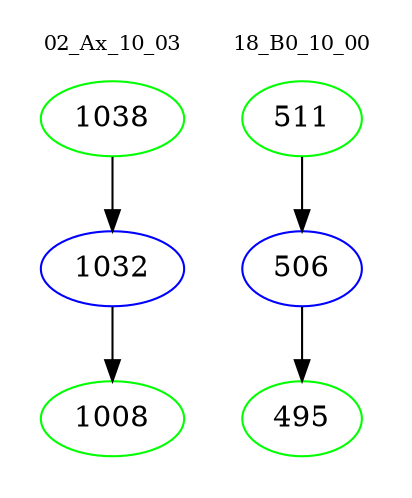 digraph{
subgraph cluster_0 {
color = white
label = "02_Ax_10_03";
fontsize=10;
T0_1038 [label="1038", color="green"]
T0_1038 -> T0_1032 [color="black"]
T0_1032 [label="1032", color="blue"]
T0_1032 -> T0_1008 [color="black"]
T0_1008 [label="1008", color="green"]
}
subgraph cluster_1 {
color = white
label = "18_B0_10_00";
fontsize=10;
T1_511 [label="511", color="green"]
T1_511 -> T1_506 [color="black"]
T1_506 [label="506", color="blue"]
T1_506 -> T1_495 [color="black"]
T1_495 [label="495", color="green"]
}
}
